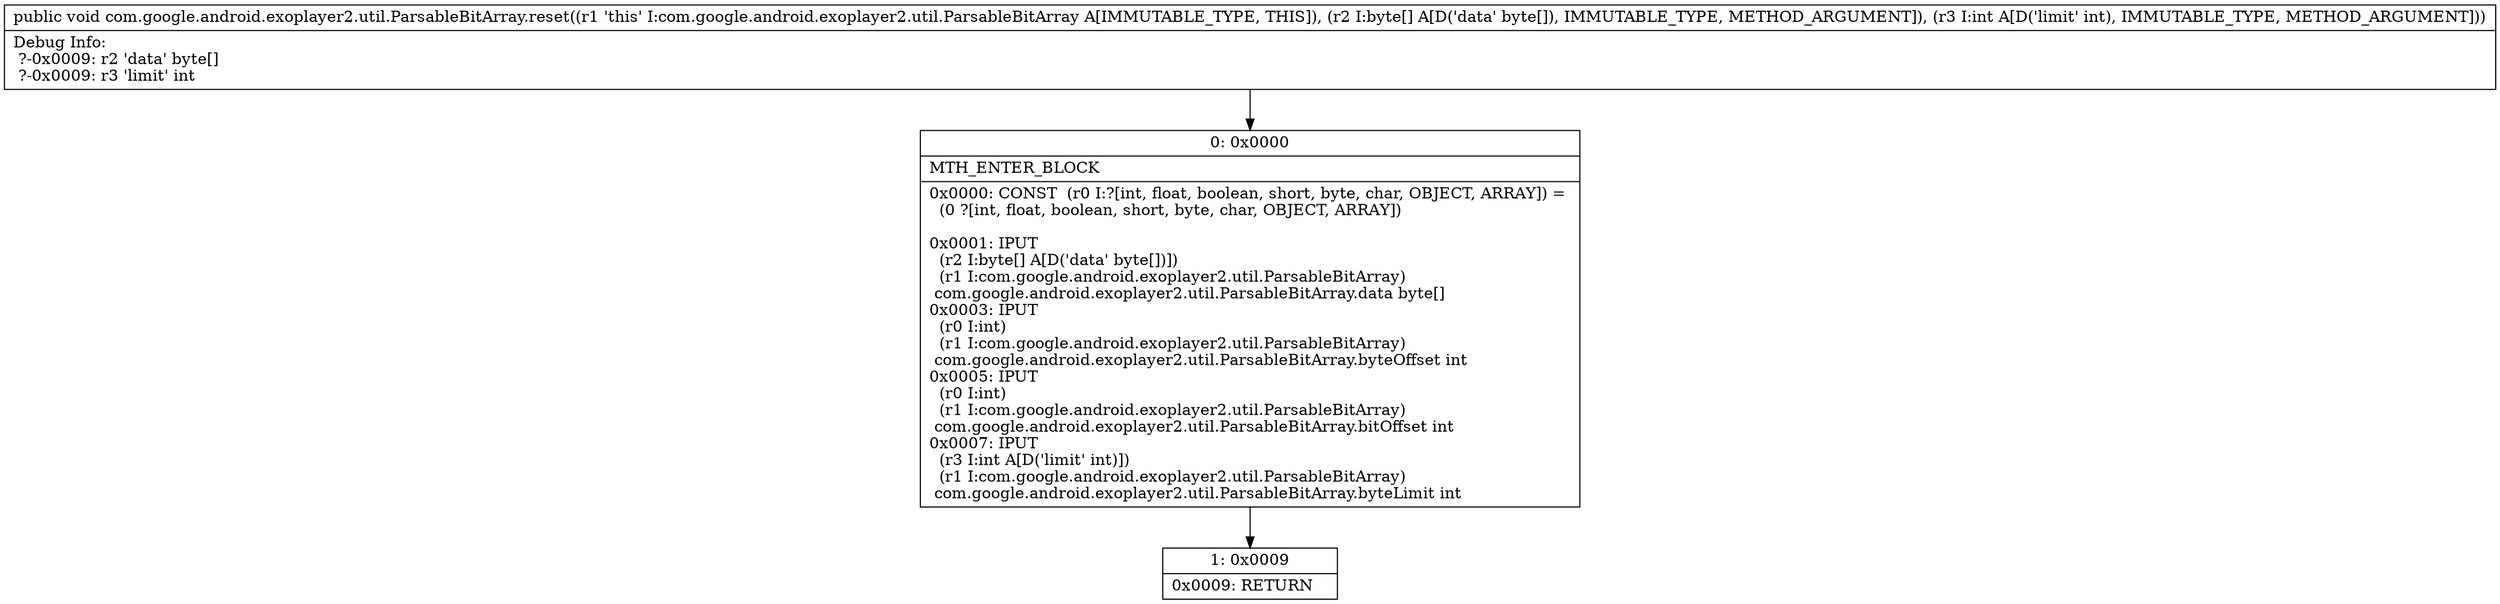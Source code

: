 digraph "CFG forcom.google.android.exoplayer2.util.ParsableBitArray.reset([BI)V" {
Node_0 [shape=record,label="{0\:\ 0x0000|MTH_ENTER_BLOCK\l|0x0000: CONST  (r0 I:?[int, float, boolean, short, byte, char, OBJECT, ARRAY]) = \l  (0 ?[int, float, boolean, short, byte, char, OBJECT, ARRAY])\l \l0x0001: IPUT  \l  (r2 I:byte[] A[D('data' byte[])])\l  (r1 I:com.google.android.exoplayer2.util.ParsableBitArray)\l com.google.android.exoplayer2.util.ParsableBitArray.data byte[] \l0x0003: IPUT  \l  (r0 I:int)\l  (r1 I:com.google.android.exoplayer2.util.ParsableBitArray)\l com.google.android.exoplayer2.util.ParsableBitArray.byteOffset int \l0x0005: IPUT  \l  (r0 I:int)\l  (r1 I:com.google.android.exoplayer2.util.ParsableBitArray)\l com.google.android.exoplayer2.util.ParsableBitArray.bitOffset int \l0x0007: IPUT  \l  (r3 I:int A[D('limit' int)])\l  (r1 I:com.google.android.exoplayer2.util.ParsableBitArray)\l com.google.android.exoplayer2.util.ParsableBitArray.byteLimit int \l}"];
Node_1 [shape=record,label="{1\:\ 0x0009|0x0009: RETURN   \l}"];
MethodNode[shape=record,label="{public void com.google.android.exoplayer2.util.ParsableBitArray.reset((r1 'this' I:com.google.android.exoplayer2.util.ParsableBitArray A[IMMUTABLE_TYPE, THIS]), (r2 I:byte[] A[D('data' byte[]), IMMUTABLE_TYPE, METHOD_ARGUMENT]), (r3 I:int A[D('limit' int), IMMUTABLE_TYPE, METHOD_ARGUMENT]))  | Debug Info:\l  ?\-0x0009: r2 'data' byte[]\l  ?\-0x0009: r3 'limit' int\l}"];
MethodNode -> Node_0;
Node_0 -> Node_1;
}

